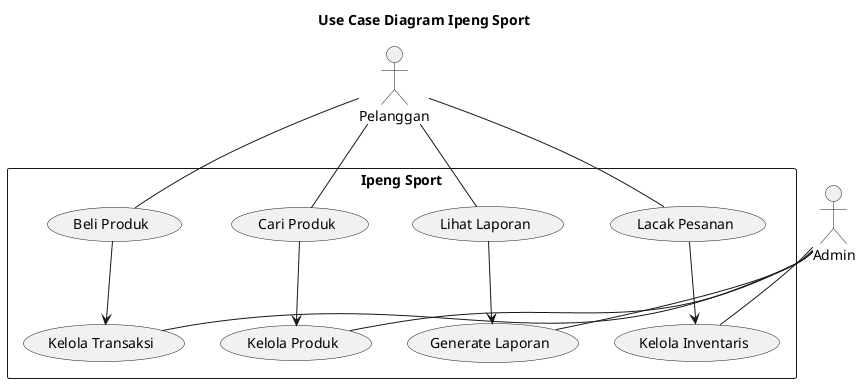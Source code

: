 @startuml

' === Use Case Diagram ===
title Use Case Diagram Ipeng Sport

actor Pelanggan
actor Admin

rectangle "Ipeng Sport" {
  Pelanggan -- (Cari Produk)
  Pelanggan -- (Beli Produk)
  Pelanggan -- (Lacak Pesanan)
  Pelanggan -- (Lihat Laporan)

  Admin -- (Kelola Produk)
  Admin -- (Kelola Transaksi)
  Admin -- (Kelola Inventaris)
  Admin -- (Generate Laporan)

  (Cari Produk) --> (Kelola Produk)
  (Beli Produk) --> (Kelola Transaksi)
  (Lacak Pesanan) --> (Kelola Inventaris)
  (Lihat Laporan) --> (Generate Laporan)
}

@enduml
